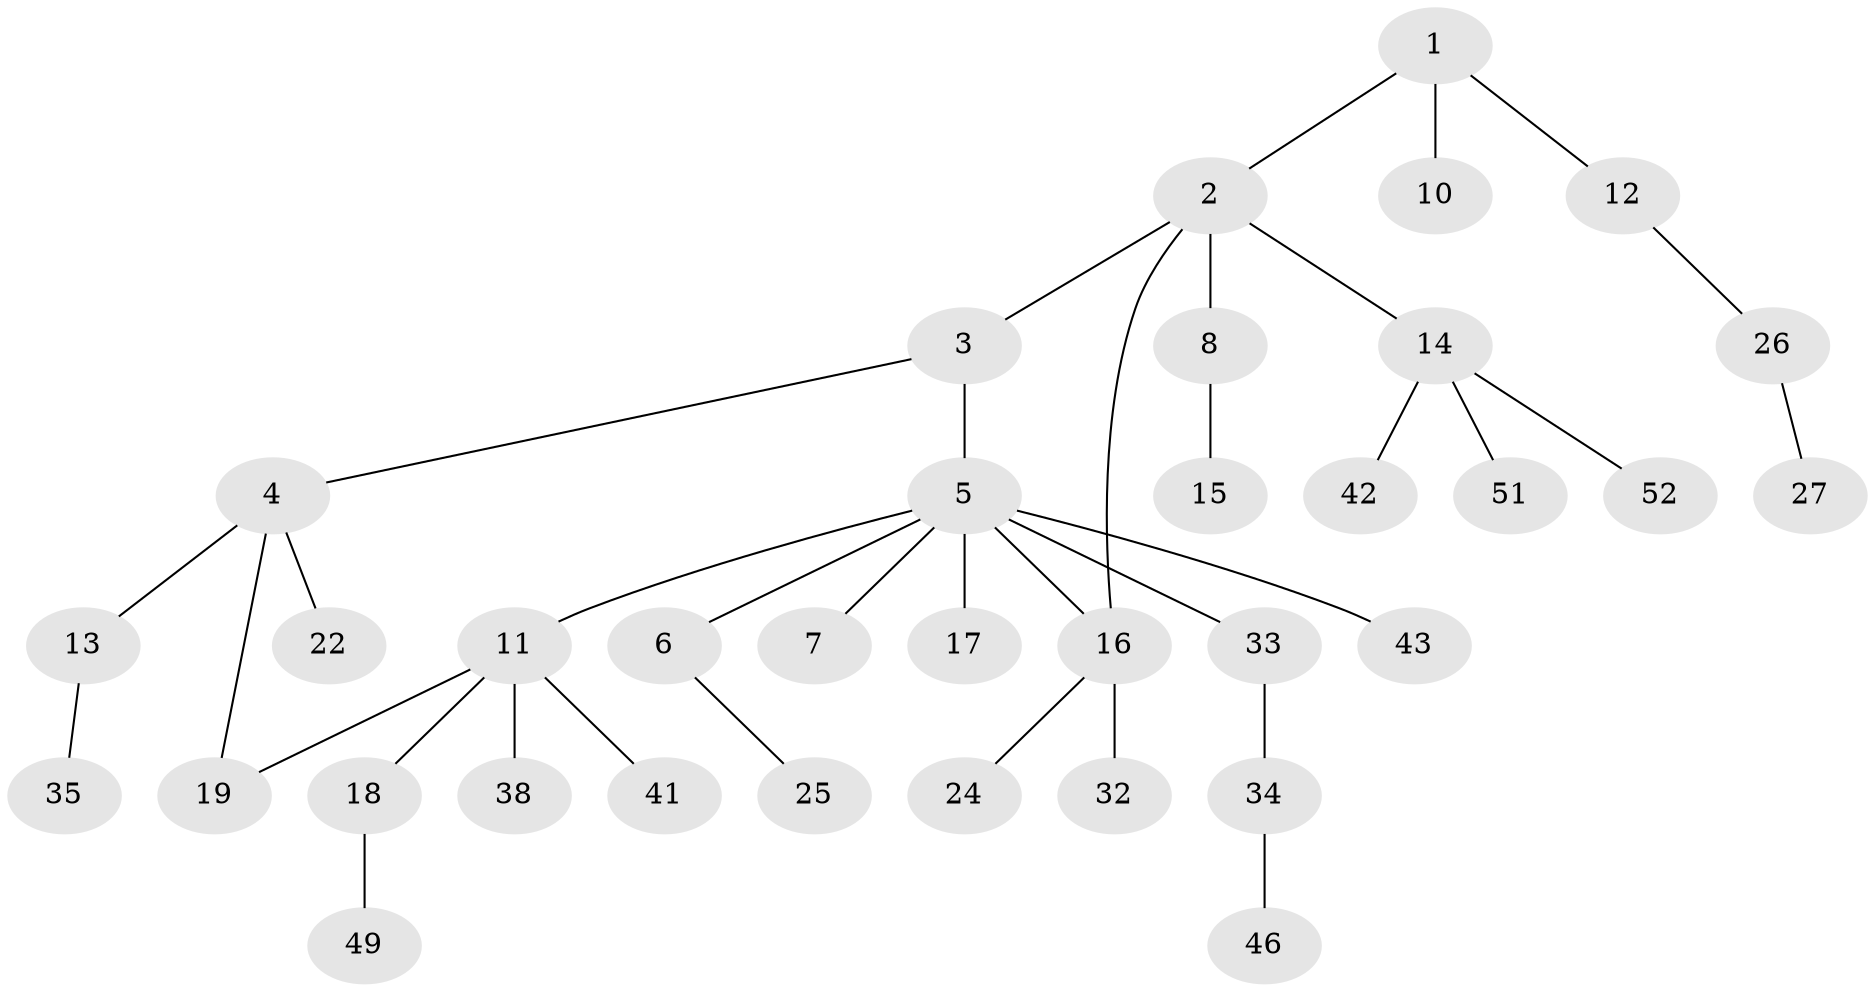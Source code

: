 // original degree distribution, {4: 0.057692307692307696, 6: 0.019230769230769232, 3: 0.1346153846153846, 8: 0.019230769230769232, 1: 0.46153846153846156, 2: 0.28846153846153844, 5: 0.019230769230769232}
// Generated by graph-tools (version 1.1) at 2025/10/02/27/25 16:10:52]
// undirected, 35 vertices, 36 edges
graph export_dot {
graph [start="1"]
  node [color=gray90,style=filled];
  1 [super="+30"];
  2 [super="+39"];
  3;
  4 [super="+9"];
  5 [super="+20"];
  6 [super="+29"];
  7;
  8 [super="+36"];
  10 [super="+50"];
  11 [super="+40"];
  12 [super="+23"];
  13;
  14 [super="+28"];
  15;
  16 [super="+21"];
  17;
  18 [super="+48"];
  19 [super="+37"];
  22;
  24;
  25;
  26;
  27 [super="+31"];
  32;
  33;
  34 [super="+44"];
  35 [super="+47"];
  38;
  41;
  42 [super="+45"];
  43;
  46;
  49;
  51;
  52;
  1 -- 2;
  1 -- 10;
  1 -- 12;
  2 -- 3;
  2 -- 8;
  2 -- 14;
  2 -- 16;
  3 -- 4;
  3 -- 5;
  4 -- 13;
  4 -- 19;
  4 -- 22;
  5 -- 6;
  5 -- 7;
  5 -- 11;
  5 -- 16;
  5 -- 17;
  5 -- 43;
  5 -- 33;
  6 -- 25;
  8 -- 15;
  11 -- 18;
  11 -- 38;
  11 -- 41;
  11 -- 19;
  12 -- 26;
  13 -- 35;
  14 -- 51;
  14 -- 42;
  14 -- 52;
  16 -- 24;
  16 -- 32;
  18 -- 49;
  26 -- 27;
  33 -- 34;
  34 -- 46;
}
